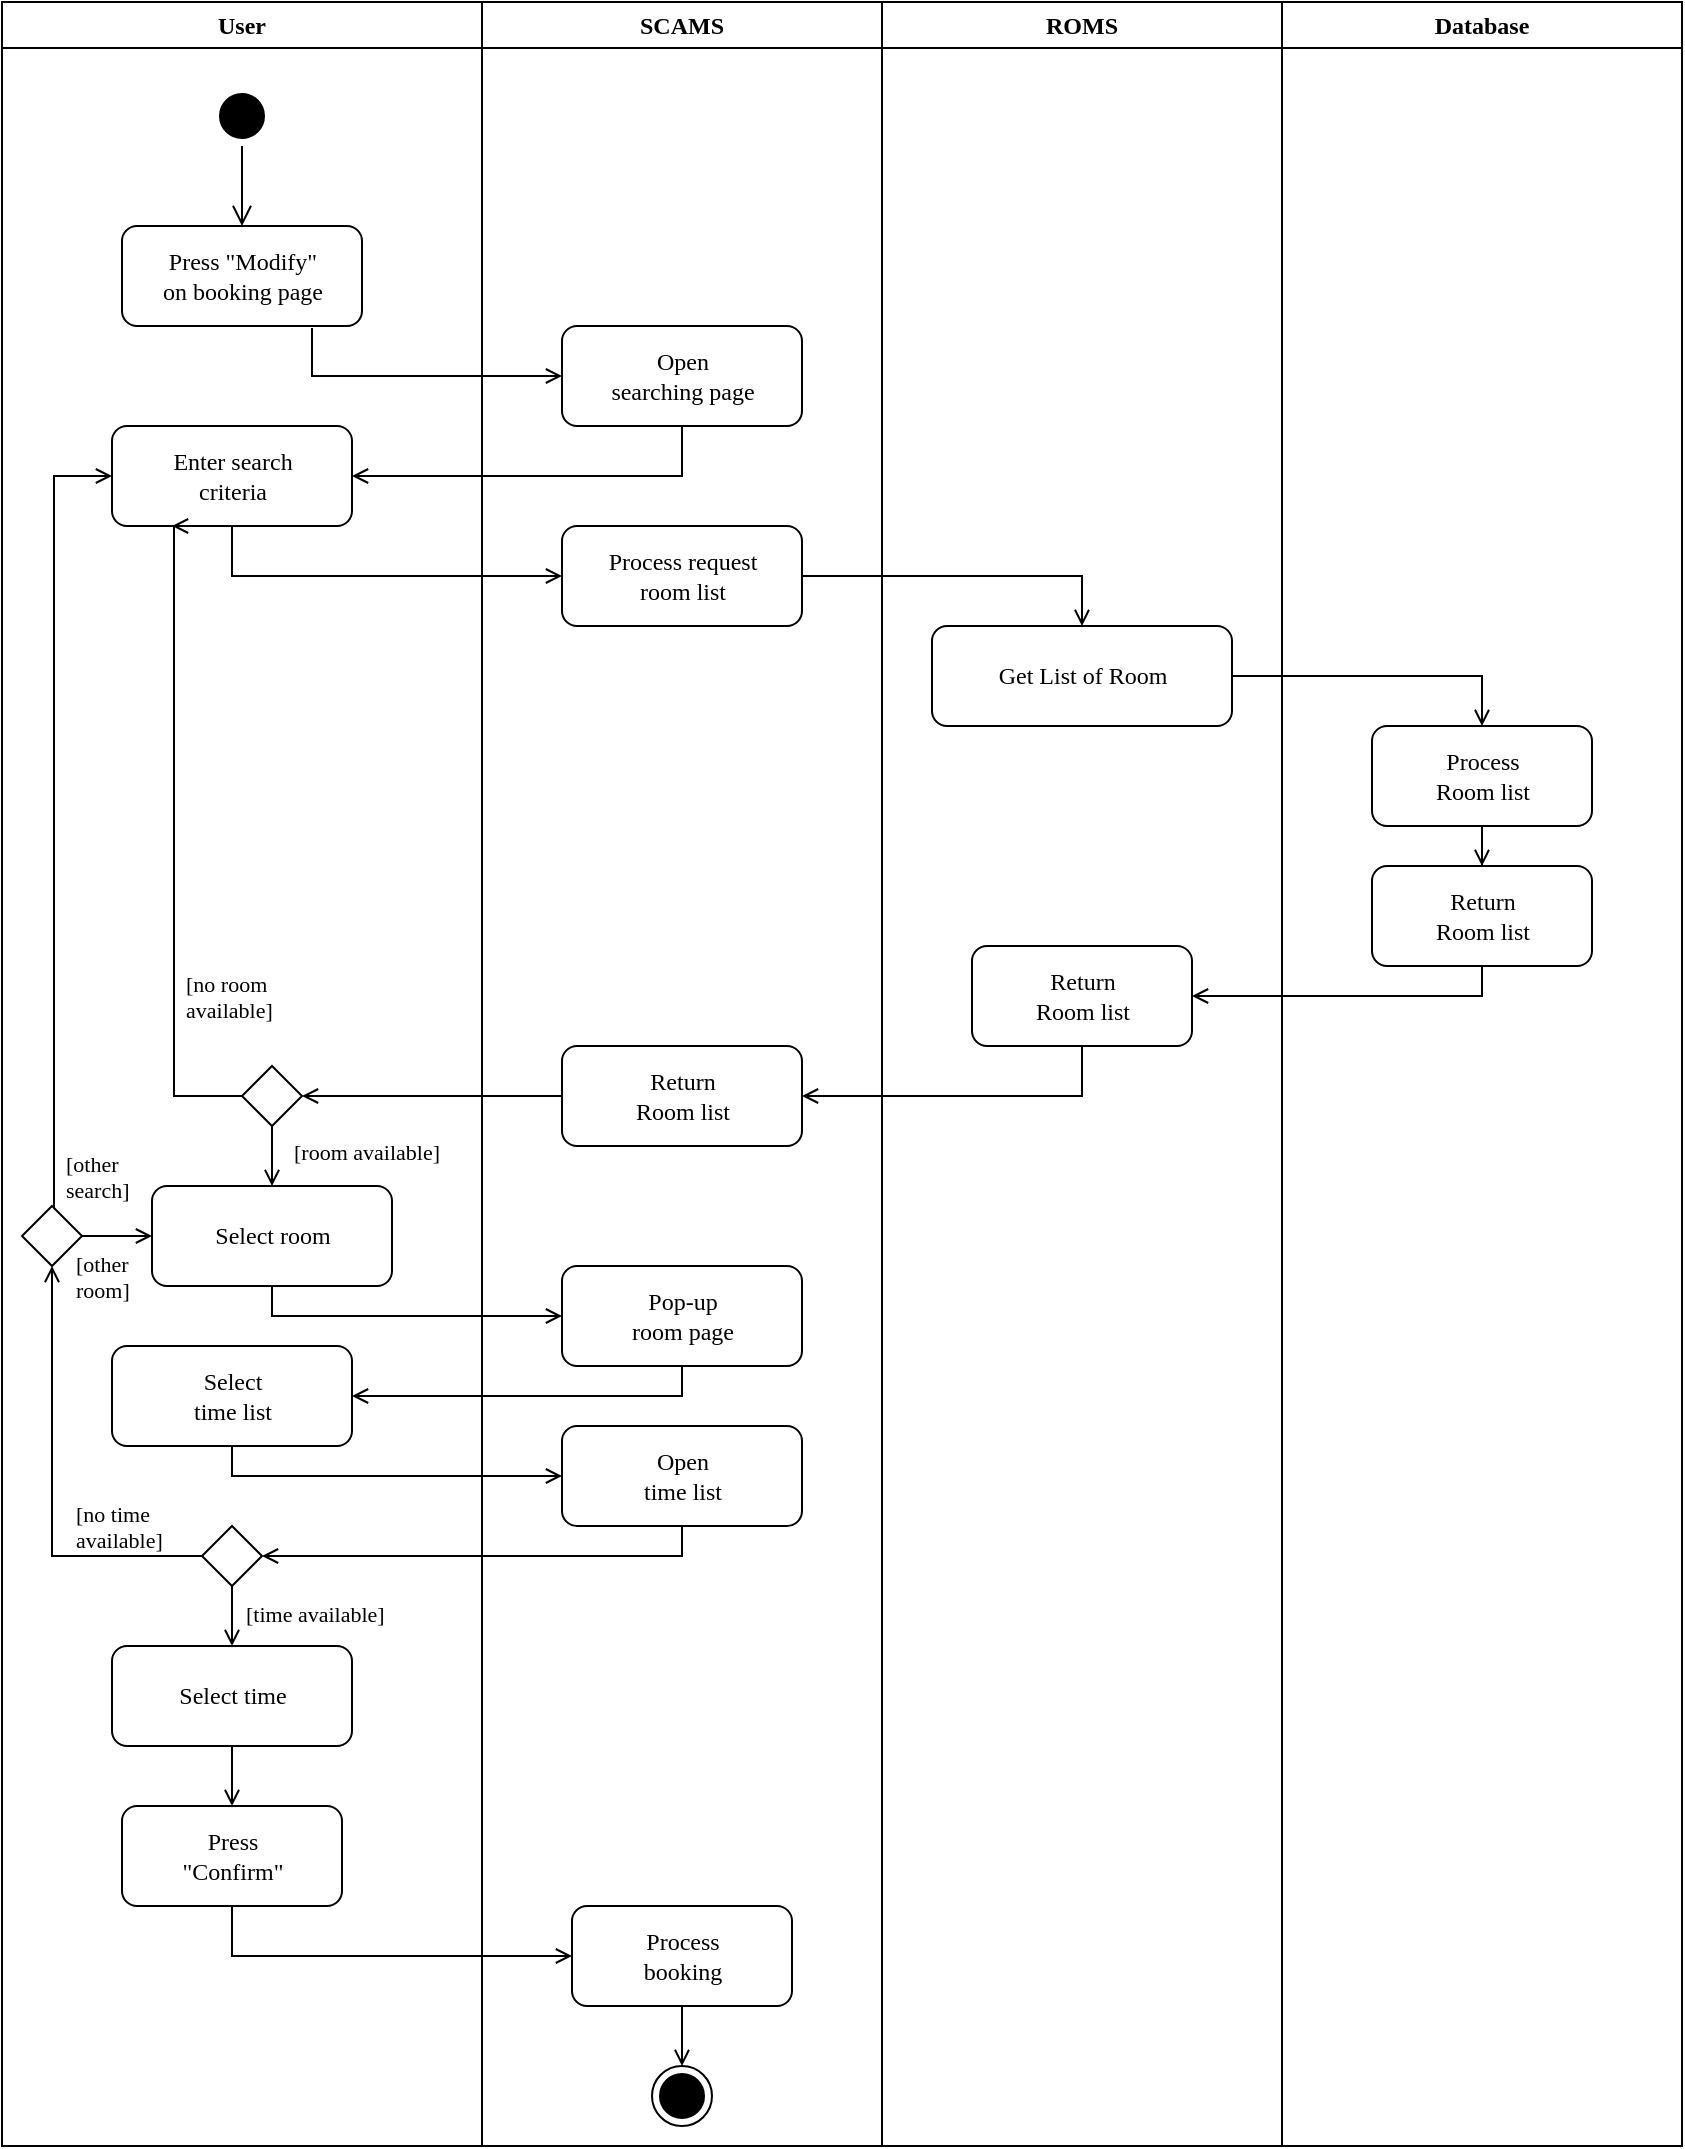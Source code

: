 <mxfile version="12.1.3" type="device" pages="1"><diagram id="PALX84FSjzaL6gc5M8bZ" name="Page-1"><mxGraphModel dx="1205" dy="634" grid="1" gridSize="10" guides="1" tooltips="1" connect="1" arrows="1" fold="1" page="1" pageScale="1" pageWidth="850" pageHeight="1100" math="0" shadow="0"><root><mxCell id="0"/><mxCell id="1" parent="0"/><mxCell id="JKZtMfioOEYsKmt426u1-36" value="User" style="swimlane;whiteSpace=wrap;strokeColor=#000000;fontFamily=Lucida Console;html=1;verticalAlign=middle;fontSize=12;" vertex="1" parent="1"><mxGeometry x="160" y="128" width="240" height="1072" as="geometry"/></mxCell><mxCell id="JKZtMfioOEYsKmt426u1-37" value="" style="ellipse;shape=startState;fillColor=#000000;strokeColor=#000000;fontFamily=Lucida Console;html=1;verticalAlign=middle;fontSize=12;" vertex="1" parent="JKZtMfioOEYsKmt426u1-36"><mxGeometry x="105" y="42" width="30" height="30" as="geometry"/></mxCell><mxCell id="JKZtMfioOEYsKmt426u1-38" value="" style="edgeStyle=elbowEdgeStyle;elbow=horizontal;verticalAlign=middle;endArrow=open;endSize=8;strokeColor=#000000;endFill=1;rounded=0;fontFamily=Lucida Console;html=1;fontSize=12;entryX=0.5;entryY=0;entryDx=0;entryDy=0;exitX=0.5;exitY=1;exitDx=0;exitDy=0;" edge="1" parent="JKZtMfioOEYsKmt426u1-36" source="JKZtMfioOEYsKmt426u1-37" target="JKZtMfioOEYsKmt426u1-39"><mxGeometry x="100" y="40" as="geometry"><mxPoint x="115" y="110" as="targetPoint"/></mxGeometry></mxCell><mxCell id="JKZtMfioOEYsKmt426u1-39" value="&lt;div&gt;Press &quot;Modify&quot;&lt;/div&gt;&lt;div&gt;on booking page&lt;br&gt;&lt;/div&gt;" style="strokeColor=#000000;fontFamily=Lucida Console;html=1;verticalAlign=middle;fontSize=12;rounded=1;" vertex="1" parent="JKZtMfioOEYsKmt426u1-36"><mxGeometry x="60" y="112" width="120" height="50" as="geometry"/></mxCell><mxCell id="JKZtMfioOEYsKmt426u1-90" value="&lt;div&gt;Enter search&lt;/div&gt;&lt;div&gt;criteria&lt;br&gt;&lt;/div&gt;" style="strokeColor=#000000;fontFamily=Lucida Console;html=1;verticalAlign=middle;fontSize=12;rounded=1;" vertex="1" parent="JKZtMfioOEYsKmt426u1-36"><mxGeometry x="55" y="212" width="120" height="50" as="geometry"/></mxCell><mxCell id="JKZtMfioOEYsKmt426u1-101" style="edgeStyle=orthogonalEdgeStyle;rounded=0;orthogonalLoop=1;jettySize=auto;html=1;entryX=0.5;entryY=0;entryDx=0;entryDy=0;endArrow=open;endFill=0;" edge="1" parent="JKZtMfioOEYsKmt426u1-36" target="JKZtMfioOEYsKmt426u1-100"><mxGeometry relative="1" as="geometry"><mxPoint x="120.333" y="341.667" as="sourcePoint"/></mxGeometry></mxCell><mxCell id="JKZtMfioOEYsKmt426u1-196" value="Select room" style="strokeColor=#000000;fontFamily=Lucida Console;html=1;verticalAlign=middle;fontSize=12;rounded=1;" vertex="1" parent="JKZtMfioOEYsKmt426u1-36"><mxGeometry x="75" y="592" width="120" height="50" as="geometry"/></mxCell><mxCell id="JKZtMfioOEYsKmt426u1-201" value="&lt;div&gt;Select &lt;br&gt;&lt;/div&gt;&lt;div&gt;time list&lt;/div&gt;" style="strokeColor=#000000;fontFamily=Lucida Console;html=1;verticalAlign=middle;fontSize=12;rounded=1;" vertex="1" parent="JKZtMfioOEYsKmt426u1-36"><mxGeometry x="55" y="672" width="120" height="50" as="geometry"/></mxCell><mxCell id="JKZtMfioOEYsKmt426u1-245" style="edgeStyle=orthogonalEdgeStyle;rounded=0;orthogonalLoop=1;jettySize=auto;html=1;entryX=0.5;entryY=1;entryDx=0;entryDy=0;endArrow=open;endFill=0;fontFamily=Lucida Console;" edge="1" parent="JKZtMfioOEYsKmt426u1-36" source="JKZtMfioOEYsKmt426u1-209" target="JKZtMfioOEYsKmt426u1-235"><mxGeometry relative="1" as="geometry"/></mxCell><mxCell id="JKZtMfioOEYsKmt426u1-209" value="" style="rhombus;whiteSpace=wrap;html=1;rounded=0;strokeColor=#000000;fillColor=none;fontFamily=Lucida Console;fontSize=12;" vertex="1" parent="JKZtMfioOEYsKmt426u1-36"><mxGeometry x="100" y="762" width="30" height="30" as="geometry"/></mxCell><mxCell id="JKZtMfioOEYsKmt426u1-221" style="edgeStyle=orthogonalEdgeStyle;rounded=0;orthogonalLoop=1;jettySize=auto;html=1;endArrow=open;endFill=0;fontFamily=Lucida Console;" edge="1" parent="JKZtMfioOEYsKmt426u1-36" source="JKZtMfioOEYsKmt426u1-210" target="JKZtMfioOEYsKmt426u1-213"><mxGeometry relative="1" as="geometry"/></mxCell><mxCell id="JKZtMfioOEYsKmt426u1-210" value="Select time" style="strokeColor=#000000;fontFamily=Lucida Console;html=1;verticalAlign=middle;fontSize=12;rounded=1;" vertex="1" parent="JKZtMfioOEYsKmt426u1-36"><mxGeometry x="55" y="822" width="120" height="50" as="geometry"/></mxCell><mxCell id="JKZtMfioOEYsKmt426u1-208" style="edgeStyle=orthogonalEdgeStyle;rounded=0;orthogonalLoop=1;jettySize=auto;html=1;entryX=0.5;entryY=0;entryDx=0;entryDy=0;endArrow=open;endFill=0;fontFamily=Lucida Console;" edge="1" parent="JKZtMfioOEYsKmt426u1-36" source="JKZtMfioOEYsKmt426u1-209" target="JKZtMfioOEYsKmt426u1-210"><mxGeometry relative="1" as="geometry"/></mxCell><mxCell id="JKZtMfioOEYsKmt426u1-211" value="[time available]" style="text;html=1;resizable=0;points=[];autosize=1;align=left;verticalAlign=top;spacingTop=-4;fontFamily=Lucida Console;fontSize=11;" vertex="1" parent="JKZtMfioOEYsKmt426u1-36"><mxGeometry x="120" y="797" width="90" height="20" as="geometry"/></mxCell><mxCell id="JKZtMfioOEYsKmt426u1-212" value="&lt;div style=&quot;font-size: 11px;&quot;&gt;[no time&lt;/div&gt;&lt;div style=&quot;font-size: 11px;&quot;&gt;available]&lt;br style=&quot;font-size: 11px;&quot;&gt;&lt;/div&gt;" style="text;html=1;resizable=0;points=[];autosize=1;align=left;verticalAlign=top;spacingTop=-4;fontFamily=Lucida Console;fontSize=11;" vertex="1" parent="JKZtMfioOEYsKmt426u1-36"><mxGeometry x="35" y="747" width="60" height="30" as="geometry"/></mxCell><mxCell id="JKZtMfioOEYsKmt426u1-213" value="&lt;div&gt;Press&lt;/div&gt;&lt;div&gt;&quot;Confirm&quot;&lt;/div&gt;" style="strokeColor=#000000;fontFamily=Lucida Console;html=1;verticalAlign=middle;fontSize=12;rounded=1;" vertex="1" parent="JKZtMfioOEYsKmt426u1-36"><mxGeometry x="60" y="902" width="110" height="50" as="geometry"/></mxCell><mxCell id="JKZtMfioOEYsKmt426u1-225" style="edgeStyle=orthogonalEdgeStyle;rounded=0;orthogonalLoop=1;jettySize=auto;html=1;exitX=0.5;exitY=1;exitDx=0;exitDy=0;endArrow=open;endFill=0;fontFamily=Lucida Console;" edge="1" parent="JKZtMfioOEYsKmt426u1-36" source="JKZtMfioOEYsKmt426u1-222" target="JKZtMfioOEYsKmt426u1-196"><mxGeometry relative="1" as="geometry"/></mxCell><mxCell id="JKZtMfioOEYsKmt426u1-248" style="edgeStyle=orthogonalEdgeStyle;rounded=0;orthogonalLoop=1;jettySize=auto;html=1;entryX=0.25;entryY=1;entryDx=0;entryDy=0;endArrow=open;endFill=0;fontFamily=Lucida Console;fontSize=11;" edge="1" parent="JKZtMfioOEYsKmt426u1-36" source="JKZtMfioOEYsKmt426u1-222" target="JKZtMfioOEYsKmt426u1-90"><mxGeometry relative="1" as="geometry"><Array as="points"><mxPoint x="86" y="547"/></Array></mxGeometry></mxCell><mxCell id="JKZtMfioOEYsKmt426u1-222" value="" style="rhombus;whiteSpace=wrap;html=1;rounded=0;strokeColor=#000000;fillColor=none;fontFamily=Lucida Console;fontSize=12;" vertex="1" parent="JKZtMfioOEYsKmt426u1-36"><mxGeometry x="120" y="532" width="30" height="30" as="geometry"/></mxCell><mxCell id="JKZtMfioOEYsKmt426u1-234" value="&lt;div style=&quot;font-size: 11px;&quot;&gt;[no room &lt;br style=&quot;font-size: 11px;&quot;&gt;&lt;/div&gt;&lt;div style=&quot;font-size: 11px;&quot;&gt;available]&lt;/div&gt;" style="text;html=1;resizable=0;points=[];autosize=1;align=left;verticalAlign=top;spacingTop=-4;fontFamily=Lucida Console;fontSize=11;" vertex="1" parent="JKZtMfioOEYsKmt426u1-36"><mxGeometry x="90" y="482" width="60" height="30" as="geometry"/></mxCell><mxCell id="JKZtMfioOEYsKmt426u1-239" style="edgeStyle=orthogonalEdgeStyle;rounded=0;orthogonalLoop=1;jettySize=auto;html=1;endArrow=open;endFill=0;fontFamily=Lucida Console;" edge="1" parent="JKZtMfioOEYsKmt426u1-36" source="JKZtMfioOEYsKmt426u1-235" target="JKZtMfioOEYsKmt426u1-196"><mxGeometry relative="1" as="geometry"/></mxCell><mxCell id="JKZtMfioOEYsKmt426u1-247" style="edgeStyle=orthogonalEdgeStyle;rounded=0;orthogonalLoop=1;jettySize=auto;html=1;entryX=0;entryY=0.5;entryDx=0;entryDy=0;endArrow=open;endFill=0;fontFamily=Lucida Console;fontSize=11;" edge="1" parent="JKZtMfioOEYsKmt426u1-36" source="JKZtMfioOEYsKmt426u1-235" target="JKZtMfioOEYsKmt426u1-90"><mxGeometry relative="1" as="geometry"><Array as="points"><mxPoint x="26" y="237"/></Array></mxGeometry></mxCell><mxCell id="JKZtMfioOEYsKmt426u1-235" value="" style="rhombus;whiteSpace=wrap;html=1;rounded=0;strokeColor=#000000;fillColor=none;fontFamily=Lucida Console;fontSize=12;" vertex="1" parent="JKZtMfioOEYsKmt426u1-36"><mxGeometry x="10" y="602" width="30" height="30" as="geometry"/></mxCell><mxCell id="JKZtMfioOEYsKmt426u1-240" value="&lt;div style=&quot;font-size: 11px;&quot;&gt;[other&lt;/div&gt;&lt;div style=&quot;font-size: 11px;&quot;&gt;room]&lt;br style=&quot;font-size: 11px;&quot;&gt;&lt;/div&gt;" style="text;html=1;resizable=0;points=[];autosize=1;align=left;verticalAlign=top;spacingTop=-4;fontFamily=Lucida Console;fontSize=11;" vertex="1" parent="JKZtMfioOEYsKmt426u1-36"><mxGeometry x="35" y="622" width="50" height="30" as="geometry"/></mxCell><mxCell id="JKZtMfioOEYsKmt426u1-244" value="&lt;div style=&quot;font-size: 11px;&quot;&gt;[other&lt;/div&gt;&lt;div style=&quot;font-size: 11px;&quot;&gt;search]&lt;br style=&quot;font-size: 11px;&quot;&gt;&lt;/div&gt;" style="text;html=1;resizable=0;points=[];autosize=1;align=left;verticalAlign=top;spacingTop=-4;fontFamily=Lucida Console;fontSize=11;" vertex="1" parent="JKZtMfioOEYsKmt426u1-36"><mxGeometry x="30" y="572" width="50" height="30" as="geometry"/></mxCell><mxCell id="JKZtMfioOEYsKmt426u1-53" value="SCAMS" style="swimlane;whiteSpace=wrap;startSize=23;strokeColor=#000000;fontFamily=Lucida Console;html=1;verticalAlign=middle;fontSize=12;" vertex="1" parent="1"><mxGeometry x="400" y="128" width="200" height="1072" as="geometry"/></mxCell><mxCell id="JKZtMfioOEYsKmt426u1-54" value="&lt;div&gt;Open &lt;br&gt;&lt;/div&gt;&lt;div&gt;searching page&lt;/div&gt;" style="strokeColor=#000000;fontFamily=Lucida Console;html=1;verticalAlign=middle;fontSize=12;rounded=1;" vertex="1" parent="JKZtMfioOEYsKmt426u1-53"><mxGeometry x="40" y="162" width="120" height="50" as="geometry"/></mxCell><mxCell id="JKZtMfioOEYsKmt426u1-93" value="&lt;div&gt;Process request&lt;/div&gt;&lt;div&gt;room list&lt;br&gt; &lt;/div&gt;" style="strokeColor=#000000;fontFamily=Lucida Console;html=1;verticalAlign=middle;fontSize=12;rounded=1;" vertex="1" parent="JKZtMfioOEYsKmt426u1-53"><mxGeometry x="40" y="262" width="120" height="50" as="geometry"/></mxCell><mxCell id="JKZtMfioOEYsKmt426u1-151" value="" style="ellipse;shape=endState;fillColor=#000000;strokeColor=#000000;fontFamily=Lucida Console;html=1;verticalAlign=middle;fontSize=12;" vertex="1" parent="JKZtMfioOEYsKmt426u1-53"><mxGeometry x="85" y="1032" width="30" height="30" as="geometry"/></mxCell><mxCell id="JKZtMfioOEYsKmt426u1-163" style="edgeStyle=orthogonalEdgeStyle;rounded=0;orthogonalLoop=1;jettySize=auto;html=1;entryX=0.5;entryY=0;entryDx=0;entryDy=0;endArrow=open;endFill=0;fontFamily=Lucida Console;" edge="1" parent="JKZtMfioOEYsKmt426u1-53" source="JKZtMfioOEYsKmt426u1-153" target="JKZtMfioOEYsKmt426u1-151"><mxGeometry relative="1" as="geometry"/></mxCell><mxCell id="JKZtMfioOEYsKmt426u1-153" value="&lt;div&gt;Process &lt;br&gt;&lt;/div&gt;&lt;div&gt;booking&lt;/div&gt;" style="strokeColor=#000000;fontFamily=Lucida Console;html=1;verticalAlign=middle;fontSize=12;rounded=1;" vertex="1" parent="JKZtMfioOEYsKmt426u1-53"><mxGeometry x="45" y="952" width="110" height="50" as="geometry"/></mxCell><mxCell id="JKZtMfioOEYsKmt426u1-194" value="&lt;div&gt;Return&lt;/div&gt;&lt;div&gt;Room list&lt;br&gt;&lt;/div&gt;" style="strokeColor=#000000;fontFamily=Lucida Console;html=1;verticalAlign=middle;fontSize=12;rounded=1;" vertex="1" parent="JKZtMfioOEYsKmt426u1-53"><mxGeometry x="40" y="522" width="120" height="50" as="geometry"/></mxCell><mxCell id="JKZtMfioOEYsKmt426u1-198" value="&lt;div&gt;Pop-up&lt;/div&gt;&lt;div&gt;room page&lt;br&gt;&lt;/div&gt;" style="strokeColor=#000000;fontFamily=Lucida Console;html=1;verticalAlign=middle;fontSize=12;rounded=1;" vertex="1" parent="JKZtMfioOEYsKmt426u1-53"><mxGeometry x="40" y="632" width="120" height="50" as="geometry"/></mxCell><mxCell id="JKZtMfioOEYsKmt426u1-203" value="Open&lt;div&gt;time list&lt;/div&gt;" style="strokeColor=#000000;fontFamily=Lucida Console;html=1;verticalAlign=middle;fontSize=12;rounded=1;" vertex="1" parent="JKZtMfioOEYsKmt426u1-53"><mxGeometry x="40" y="712" width="120" height="50" as="geometry"/></mxCell><mxCell id="JKZtMfioOEYsKmt426u1-64" value="ROMS" style="swimlane;whiteSpace=wrap;fontFamily=Lucida Console;html=1;verticalAlign=middle;fontSize=12;" vertex="1" parent="1"><mxGeometry x="600" y="128" width="200" height="1072" as="geometry"/></mxCell><mxCell id="JKZtMfioOEYsKmt426u1-65" value="" style="edgeStyle=orthogonalEdgeStyle;rounded=0;orthogonalLoop=1;jettySize=auto;html=1;strokeColor=#000000;fontFamily=Lucida Console;fontSize=12;endArrow=open;endFill=0;" edge="1" parent="JKZtMfioOEYsKmt426u1-64" target="JKZtMfioOEYsKmt426u1-67"><mxGeometry relative="1" as="geometry"><mxPoint x="100" y="310" as="sourcePoint"/></mxGeometry></mxCell><mxCell id="JKZtMfioOEYsKmt426u1-178" value="Get List of Room" style="strokeColor=#000000;fontFamily=Lucida Console;html=1;verticalAlign=middle;fontSize=12;rounded=1;" vertex="1" parent="JKZtMfioOEYsKmt426u1-64"><mxGeometry x="25" y="312" width="150" height="50" as="geometry"/></mxCell><mxCell id="JKZtMfioOEYsKmt426u1-179" value="&lt;div&gt;Return&lt;/div&gt;&lt;div&gt;Room list&lt;br&gt;&lt;/div&gt;" style="strokeColor=#000000;fontFamily=Lucida Console;html=1;verticalAlign=middle;fontSize=12;rounded=1;" vertex="1" parent="JKZtMfioOEYsKmt426u1-64"><mxGeometry x="45" y="472" width="110" height="50" as="geometry"/></mxCell><mxCell id="JKZtMfioOEYsKmt426u1-71" value="" style="endArrow=open;strokeColor=#000000;endFill=1;rounded=0;fontFamily=Lucida Console;html=1;verticalAlign=middle;fontSize=12;" edge="1" parent="1" target="JKZtMfioOEYsKmt426u1-54"><mxGeometry relative="1" as="geometry"><mxPoint x="315" y="291" as="sourcePoint"/><Array as="points"><mxPoint x="315" y="315"/></Array></mxGeometry></mxCell><mxCell id="JKZtMfioOEYsKmt426u1-83" value="Database" style="swimlane;whiteSpace=wrap;fontFamily=Lucida Console;html=1;verticalAlign=middle;fontSize=12;" vertex="1" parent="1"><mxGeometry x="800" y="128" width="200" height="1072" as="geometry"/></mxCell><mxCell id="JKZtMfioOEYsKmt426u1-84" value="" style="edgeStyle=orthogonalEdgeStyle;rounded=0;orthogonalLoop=1;jettySize=auto;html=1;strokeColor=#000000;fontFamily=Lucida Console;fontSize=12;endArrow=open;endFill=0;" edge="1" parent="JKZtMfioOEYsKmt426u1-83" source="JKZtMfioOEYsKmt426u1-85"><mxGeometry relative="1" as="geometry"><mxPoint x="100" y="332" as="targetPoint"/></mxGeometry></mxCell><mxCell id="JKZtMfioOEYsKmt426u1-183" value="&lt;div&gt;Return&lt;/div&gt;&lt;div&gt;Room list&lt;br&gt;&lt;/div&gt;" style="strokeColor=#000000;fontFamily=Lucida Console;html=1;verticalAlign=middle;fontSize=12;rounded=1;" vertex="1" parent="JKZtMfioOEYsKmt426u1-83"><mxGeometry x="45" y="432" width="110" height="50" as="geometry"/></mxCell><mxCell id="JKZtMfioOEYsKmt426u1-192" style="edgeStyle=orthogonalEdgeStyle;rounded=0;orthogonalLoop=1;jettySize=auto;html=1;endArrow=open;endFill=0;fontFamily=Lucida Console;" edge="1" parent="JKZtMfioOEYsKmt426u1-83" source="JKZtMfioOEYsKmt426u1-182" target="JKZtMfioOEYsKmt426u1-183"><mxGeometry relative="1" as="geometry"/></mxCell><mxCell id="JKZtMfioOEYsKmt426u1-182" value="&lt;div&gt;Process&lt;/div&gt;&lt;div&gt;Room list&lt;br&gt;&lt;/div&gt;" style="strokeColor=#000000;fontFamily=Lucida Console;html=1;verticalAlign=middle;fontSize=12;rounded=1;" vertex="1" parent="JKZtMfioOEYsKmt426u1-83"><mxGeometry x="45" y="362" width="110" height="50" as="geometry"/></mxCell><mxCell id="JKZtMfioOEYsKmt426u1-92" style="edgeStyle=orthogonalEdgeStyle;rounded=0;orthogonalLoop=1;jettySize=auto;html=1;entryX=1;entryY=0.5;entryDx=0;entryDy=0;endArrow=open;endFill=0;fontFamily=Lucida Console;" edge="1" parent="1" source="JKZtMfioOEYsKmt426u1-54" target="JKZtMfioOEYsKmt426u1-90"><mxGeometry relative="1" as="geometry"><Array as="points"><mxPoint x="500" y="365"/></Array></mxGeometry></mxCell><mxCell id="JKZtMfioOEYsKmt426u1-94" value="" style="edgeStyle=orthogonalEdgeStyle;rounded=0;orthogonalLoop=1;jettySize=auto;html=1;endArrow=open;endFill=0;fontFamily=Lucida Console;" edge="1" parent="1" source="JKZtMfioOEYsKmt426u1-90" target="JKZtMfioOEYsKmt426u1-93"><mxGeometry relative="1" as="geometry"><Array as="points"><mxPoint x="275" y="415"/></Array></mxGeometry></mxCell><mxCell id="JKZtMfioOEYsKmt426u1-189" style="edgeStyle=orthogonalEdgeStyle;rounded=0;orthogonalLoop=1;jettySize=auto;html=1;entryX=0.5;entryY=0;entryDx=0;entryDy=0;endArrow=open;endFill=0;fontFamily=Lucida Console;" edge="1" parent="1" source="JKZtMfioOEYsKmt426u1-93" target="JKZtMfioOEYsKmt426u1-178"><mxGeometry relative="1" as="geometry"/></mxCell><mxCell id="JKZtMfioOEYsKmt426u1-191" style="edgeStyle=orthogonalEdgeStyle;rounded=0;orthogonalLoop=1;jettySize=auto;html=1;entryX=0.5;entryY=0;entryDx=0;entryDy=0;endArrow=open;endFill=0;fontFamily=Lucida Console;" edge="1" parent="1" source="JKZtMfioOEYsKmt426u1-178" target="JKZtMfioOEYsKmt426u1-182"><mxGeometry relative="1" as="geometry"/></mxCell><mxCell id="JKZtMfioOEYsKmt426u1-193" style="edgeStyle=orthogonalEdgeStyle;rounded=0;orthogonalLoop=1;jettySize=auto;html=1;endArrow=open;endFill=0;fontFamily=Lucida Console;" edge="1" parent="1" source="JKZtMfioOEYsKmt426u1-183" target="JKZtMfioOEYsKmt426u1-179"><mxGeometry relative="1" as="geometry"><Array as="points"><mxPoint x="900" y="625"/></Array></mxGeometry></mxCell><mxCell id="JKZtMfioOEYsKmt426u1-195" style="edgeStyle=orthogonalEdgeStyle;rounded=0;orthogonalLoop=1;jettySize=auto;html=1;endArrow=open;endFill=0;fontFamily=Lucida Console;" edge="1" parent="1" source="JKZtMfioOEYsKmt426u1-179" target="JKZtMfioOEYsKmt426u1-194"><mxGeometry relative="1" as="geometry"><Array as="points"><mxPoint x="700" y="675"/></Array></mxGeometry></mxCell><mxCell id="JKZtMfioOEYsKmt426u1-200" style="edgeStyle=orthogonalEdgeStyle;rounded=0;orthogonalLoop=1;jettySize=auto;html=1;entryX=0;entryY=0.5;entryDx=0;entryDy=0;endArrow=open;endFill=0;fontFamily=Lucida Console;" edge="1" parent="1" source="JKZtMfioOEYsKmt426u1-196" target="JKZtMfioOEYsKmt426u1-198"><mxGeometry relative="1" as="geometry"><Array as="points"><mxPoint x="295" y="785"/></Array></mxGeometry></mxCell><mxCell id="JKZtMfioOEYsKmt426u1-202" style="edgeStyle=orthogonalEdgeStyle;rounded=0;orthogonalLoop=1;jettySize=auto;html=1;entryX=1;entryY=0.5;entryDx=0;entryDy=0;endArrow=open;endFill=0;fontFamily=Lucida Console;" edge="1" parent="1" source="JKZtMfioOEYsKmt426u1-198" target="JKZtMfioOEYsKmt426u1-201"><mxGeometry relative="1" as="geometry"><Array as="points"><mxPoint x="500" y="825"/></Array></mxGeometry></mxCell><mxCell id="JKZtMfioOEYsKmt426u1-204" value="" style="edgeStyle=orthogonalEdgeStyle;rounded=0;orthogonalLoop=1;jettySize=auto;html=1;endArrow=open;endFill=0;fontFamily=Lucida Console;" edge="1" parent="1" source="JKZtMfioOEYsKmt426u1-201" target="JKZtMfioOEYsKmt426u1-203"><mxGeometry relative="1" as="geometry"><Array as="points"><mxPoint x="275" y="865"/></Array></mxGeometry></mxCell><mxCell id="JKZtMfioOEYsKmt426u1-214" style="edgeStyle=orthogonalEdgeStyle;rounded=0;orthogonalLoop=1;jettySize=auto;html=1;entryX=1;entryY=0.5;entryDx=0;entryDy=0;endArrow=open;endFill=0;exitX=0.5;exitY=1;exitDx=0;exitDy=0;fontFamily=Lucida Console;" edge="1" parent="1" target="JKZtMfioOEYsKmt426u1-209" source="JKZtMfioOEYsKmt426u1-203"><mxGeometry relative="1" as="geometry"><Array as="points"><mxPoint x="500" y="905"/></Array><mxPoint x="485" y="945" as="sourcePoint"/></mxGeometry></mxCell><mxCell id="JKZtMfioOEYsKmt426u1-223" style="edgeStyle=orthogonalEdgeStyle;rounded=0;orthogonalLoop=1;jettySize=auto;html=1;entryX=1;entryY=0.5;entryDx=0;entryDy=0;endArrow=open;endFill=0;fontFamily=Lucida Console;" edge="1" parent="1" source="JKZtMfioOEYsKmt426u1-194" target="JKZtMfioOEYsKmt426u1-222"><mxGeometry relative="1" as="geometry"/></mxCell><mxCell id="JKZtMfioOEYsKmt426u1-226" value="[room available]" style="text;html=1;resizable=0;points=[];autosize=1;align=left;verticalAlign=top;spacingTop=-4;fontFamily=Lucida Console;fontSize=11;" vertex="1" parent="1"><mxGeometry x="304" y="694" width="100" height="20" as="geometry"/></mxCell><mxCell id="JKZtMfioOEYsKmt426u1-246" style="edgeStyle=orthogonalEdgeStyle;rounded=0;orthogonalLoop=1;jettySize=auto;html=1;entryX=0;entryY=0.5;entryDx=0;entryDy=0;endArrow=open;endFill=0;fontFamily=Lucida Console;" edge="1" parent="1" source="JKZtMfioOEYsKmt426u1-213" target="JKZtMfioOEYsKmt426u1-153"><mxGeometry relative="1" as="geometry"><Array as="points"><mxPoint x="275" y="1105"/></Array></mxGeometry></mxCell></root></mxGraphModel></diagram></mxfile>
